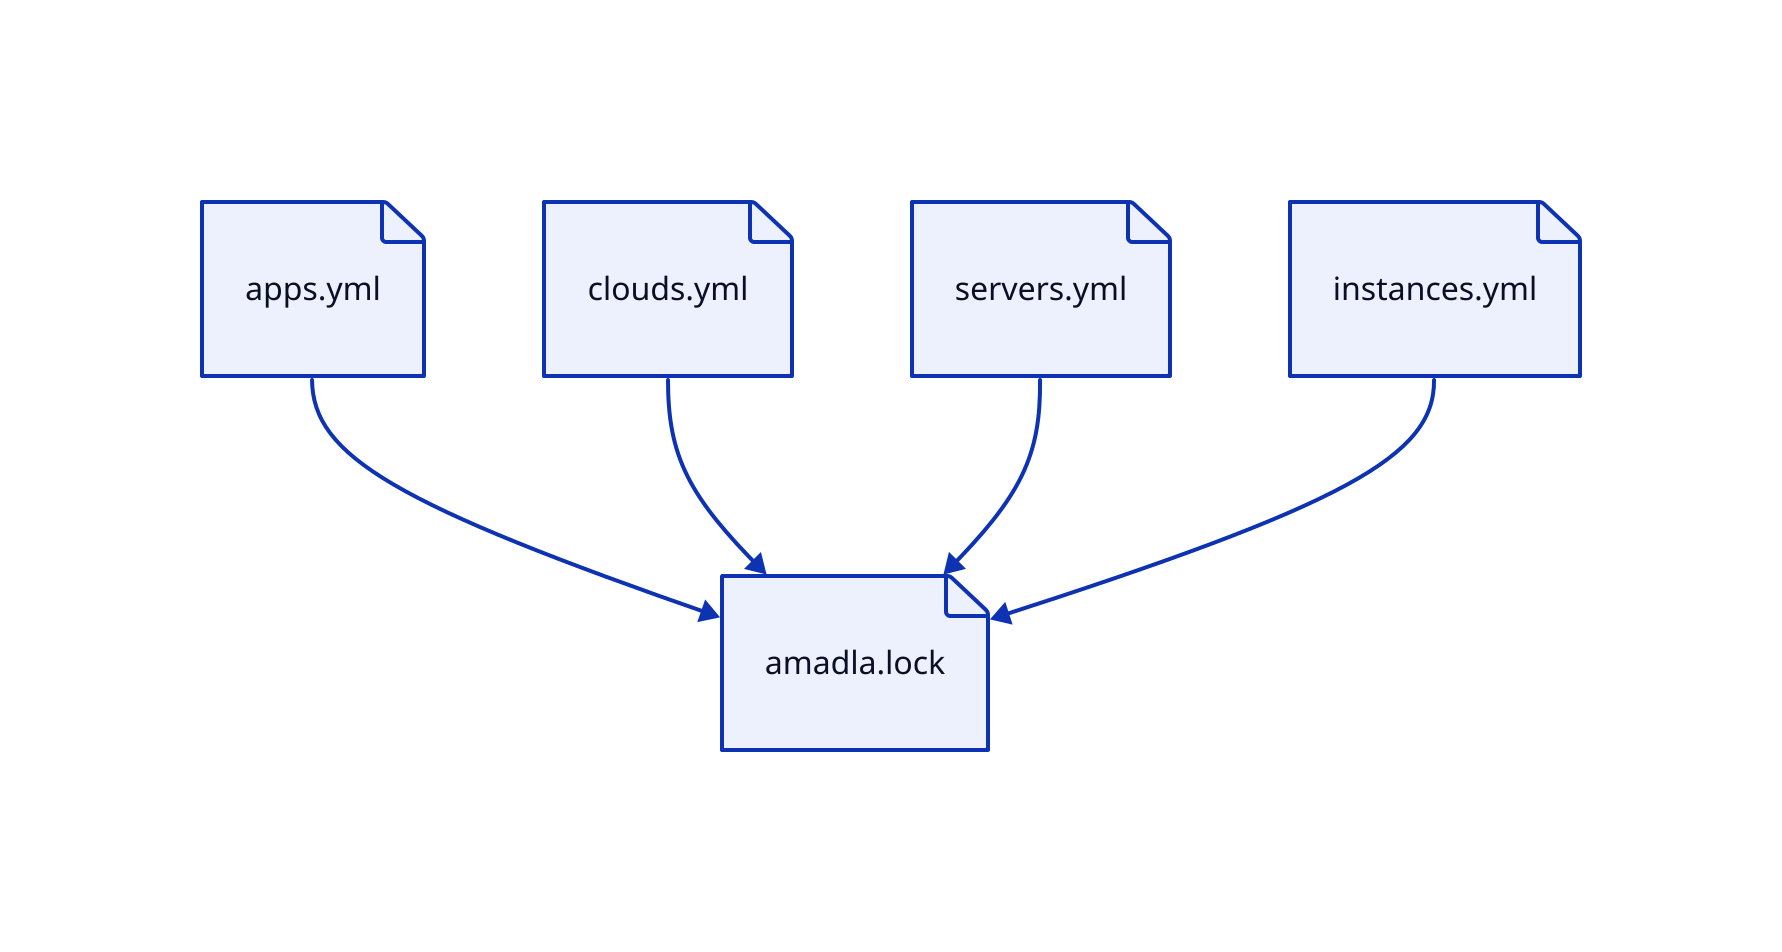"apps.yml" -> "amadla.lock"
"clouds.yml" -> "amadla.lock"
"servers.yml" -> "amadla.lock"
"instances.yml" -> "amadla.lock"

"apps.yml".shape: page
"servers.yml".shape: page
"clouds.yml".shape: page
"instances.yml".shape: page
"amadla.lock".shape: page
